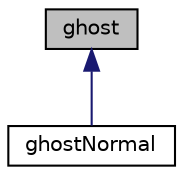 digraph "ghost"
{
  edge [fontname="Helvetica",fontsize="10",labelfontname="Helvetica",labelfontsize="10"];
  node [fontname="Helvetica",fontsize="10",shape=record];
  Node0 [label="ghost",height=0.2,width=0.4,color="black", fillcolor="grey75", style="filled", fontcolor="black"];
  Node0 -> Node1 [dir="back",color="midnightblue",fontsize="10",style="solid",fontname="Helvetica"];
  Node1 [label="ghostNormal",height=0.2,width=0.4,color="black", fillcolor="white", style="filled",URL="$classghost_normal.html",tooltip="Clase hija de la clase ghost. "];
}
